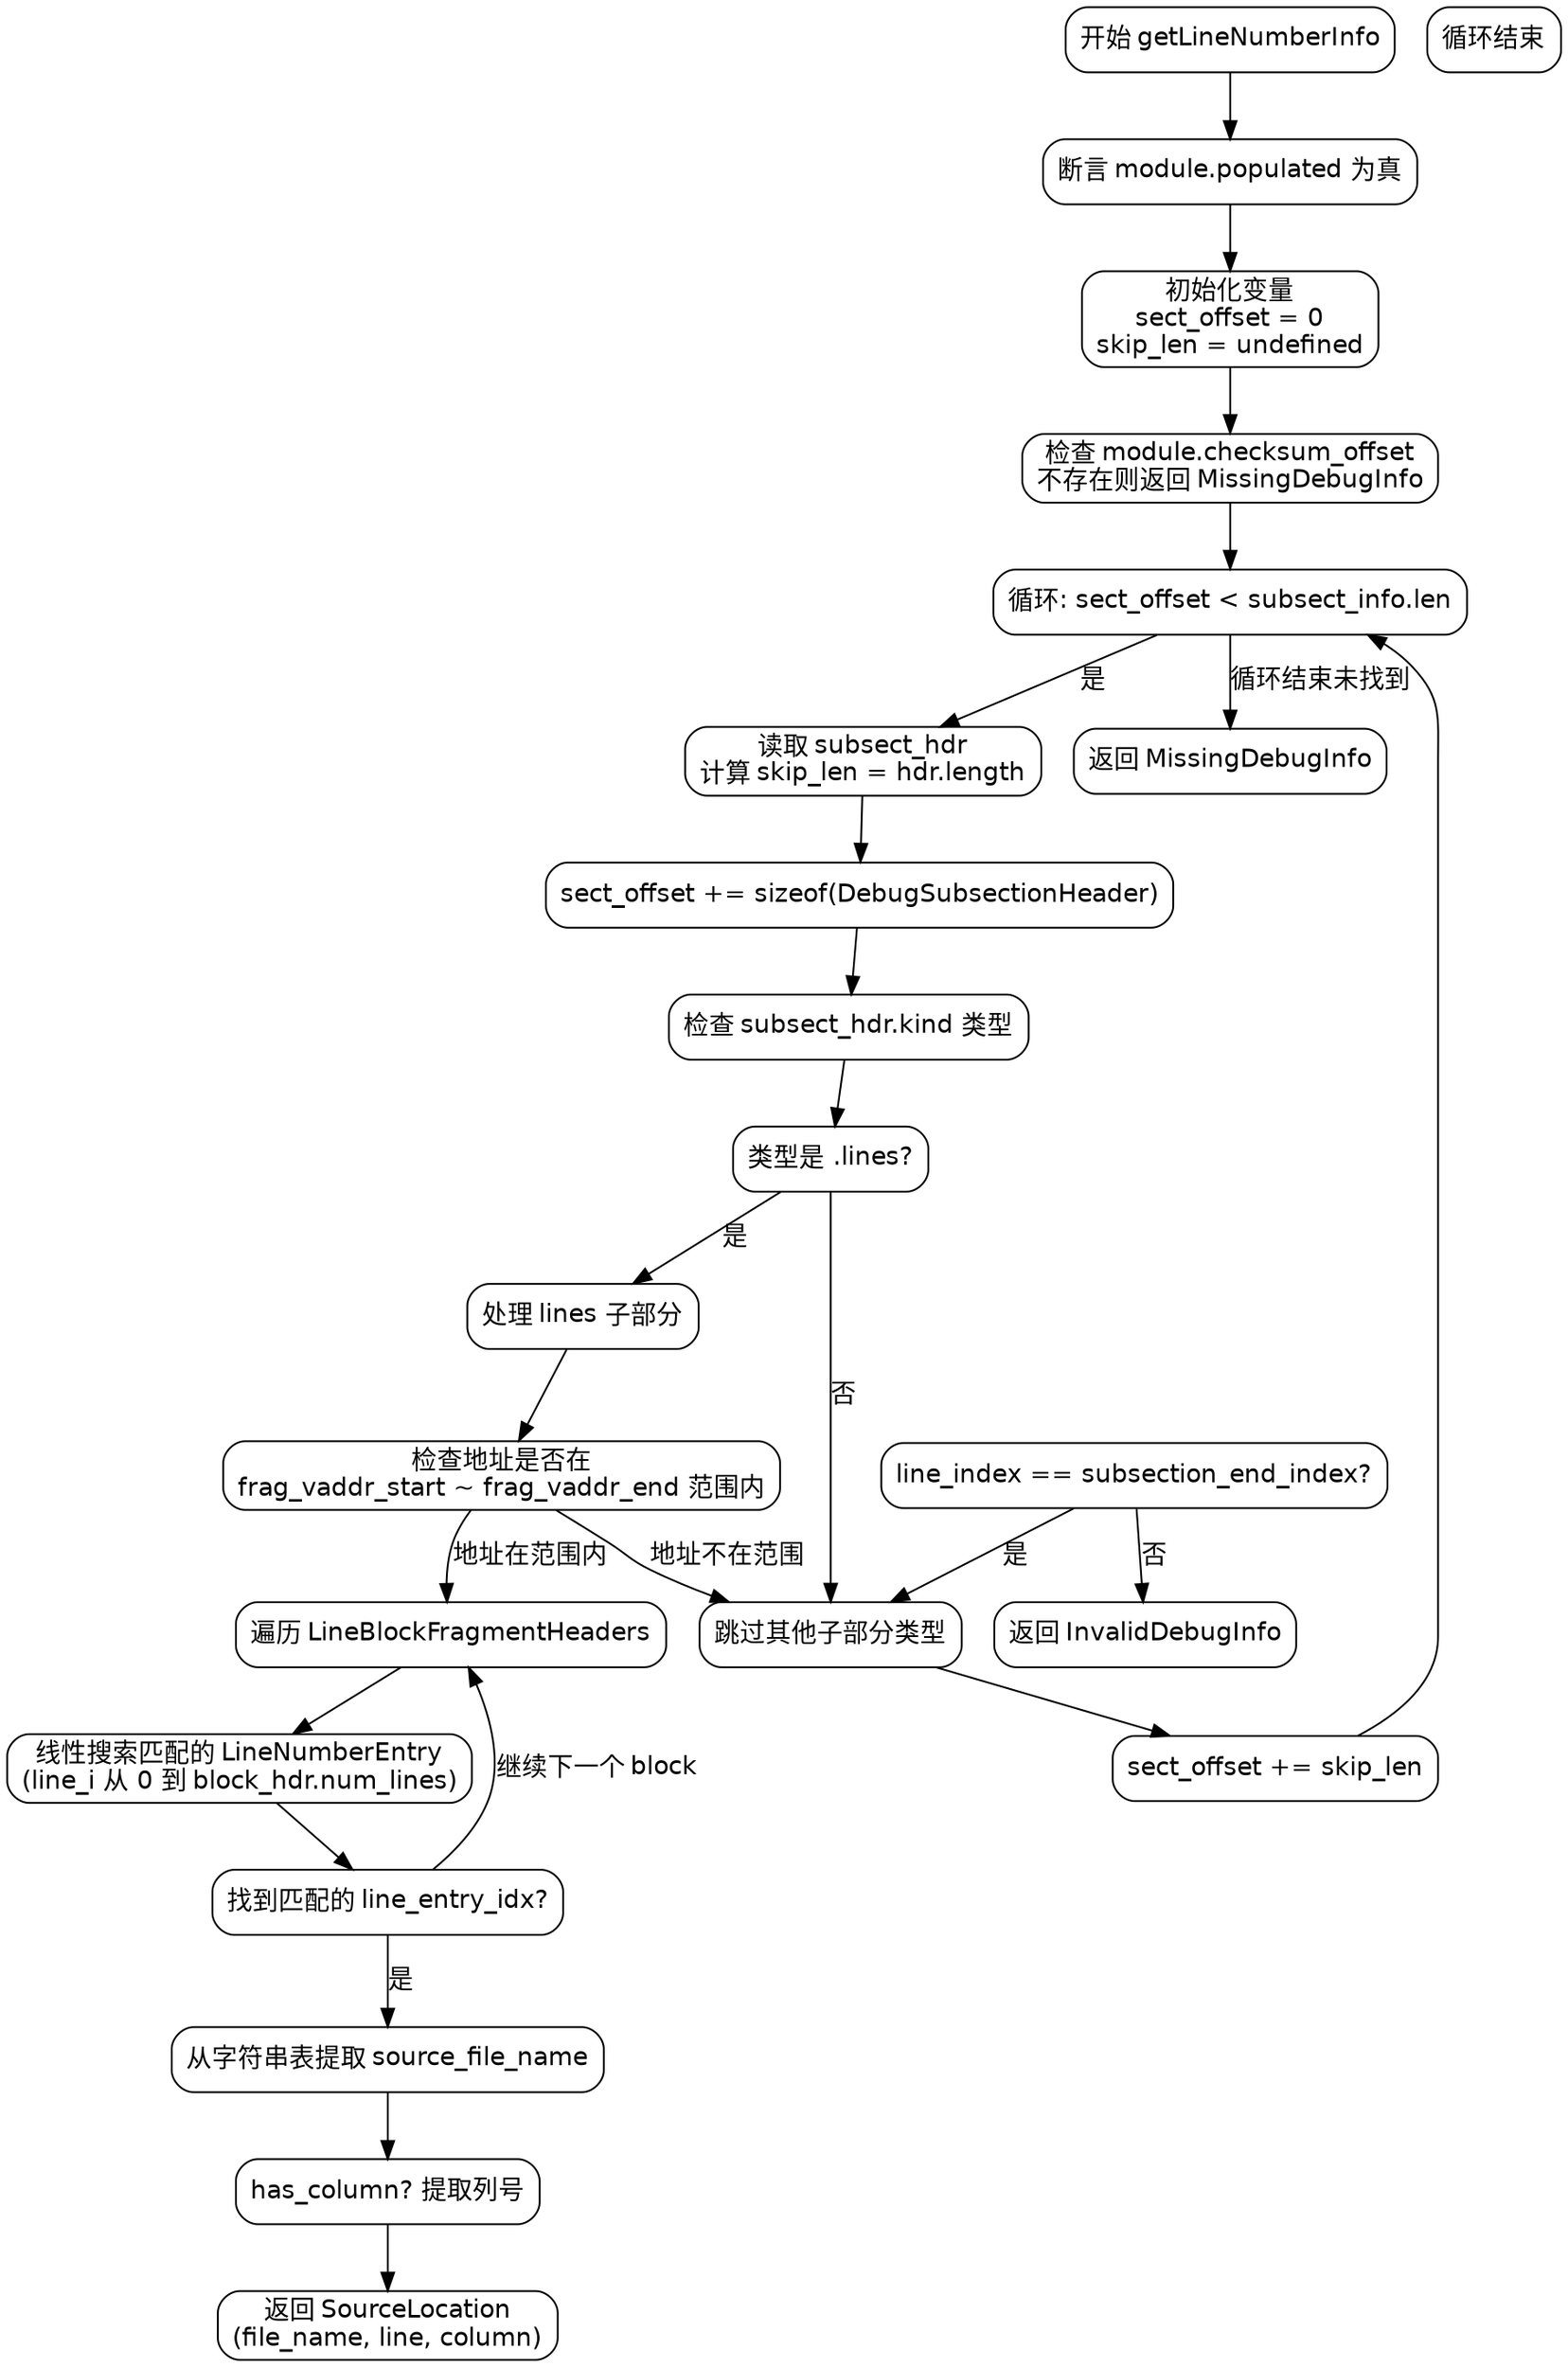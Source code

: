 
digraph flowchart {
    node [shape=rectangle, style=rounded, fontname=Helvetica];
    edge [fontname=Helvetica];

    start [label="开始 getLineNumberInfo"];
    assert_populated [label="断言 module.populated 为真"];
    init_vars [label="初始化变量\nsect_offset = 0\nskip_len = undefined"];
    checksum_check [label="检查 module.checksum_offset\n不存在则返回 MissingDebugInfo"];
    loop_start [label="循环: sect_offset < subsect_info.len"];
    get_subsect_hdr [label="读取 subsect_hdr\n计算 skip_len = hdr.length"];
    advance_offset [label="sect_offset += sizeof(DebugSubsectionHeader)"];
    check_kind [label="检查 subsect_hdr.kind 类型"];
    kind_lines [label="类型是 .lines?"];
    process_lines [label="处理 lines 子部分"];
    check_address_range [label="检查地址是否在\nfrag_vaddr_start ~ frag_vaddr_end 范围内"];
    process_blocks [label="遍历 LineBlockFragmentHeaders"];
    linear_search [label="线性搜索匹配的 LineNumberEntry\n(line_i 从 0 到 block_hdr.num_lines)"];
    found_entry [label="找到匹配的 line_entry_idx?"];
    extract_filename [label="从字符串表提取 source_file_name"];
    get_column [label="has_column? 提取列号"];
    return_result [label="返回 SourceLocation\n(file_name, line, column)"];
    check_subsection_end [label="line_index == subsection_end_index?"];
    error_invalid [label="返回 InvalidDebugInfo"];
    handle_other_kinds [label="跳过其他子部分类型"];
    update_sect_offset [label="sect_offset += skip_len"];
    loop_end [label="循环结束"];
    error_missing [label="返回 MissingDebugInfo"];

    start -> assert_populated -> init_vars -> checksum_check;
    checksum_check -> loop_start;
    loop_start -> get_subsect_hdr [label="是"];
    get_subsect_hdr -> advance_offset -> check_kind;
    check_kind -> kind_lines;
    kind_lines -> process_lines [label="是"];
    kind_lines -> handle_other_kinds [label="否"];
    process_lines -> check_address_range;
    check_address_range -> process_blocks [label="地址在范围内"];
    check_address_range -> handle_other_kinds [label="地址不在范围"];
    process_blocks -> linear_search;
    linear_search -> found_entry;
    found_entry -> extract_filename [label="是"];
    found_entry -> process_blocks [label="继续下一个 block"];
    extract_filename -> get_column -> return_result;
    check_subsection_end -> error_invalid [label="否"];
    check_subsection_end -> handle_other_kinds [label="是"];
    handle_other_kinds -> update_sect_offset -> loop_start;
    loop_start -> error_missing [label="循环结束未找到"];
}
